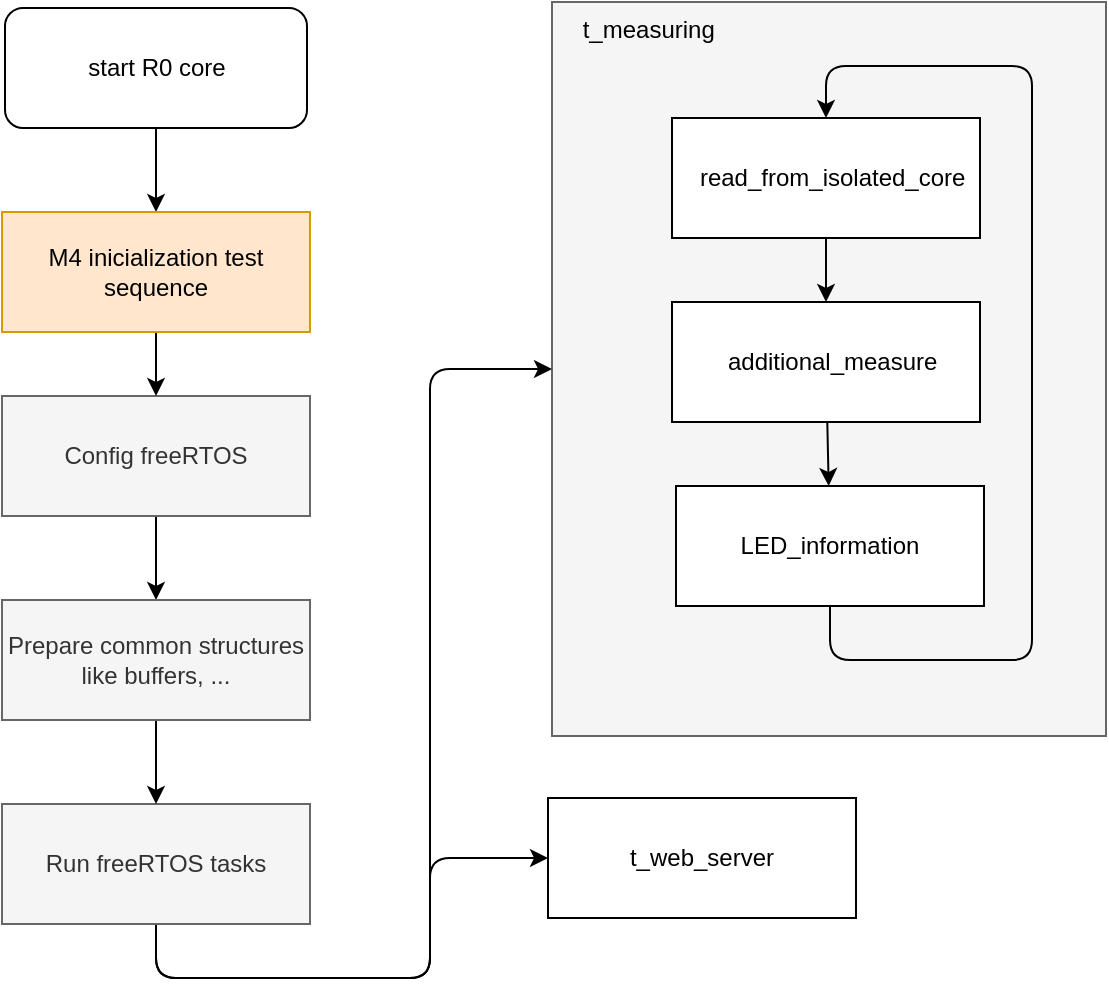 <mxfile scale="3" border="0">
    <diagram id="LzTGRrPrDBO6Tm46XuKC" name="Page-1">
        <mxGraphModel dx="4793" dy="2866" grid="0" gridSize="10" guides="1" tooltips="1" connect="1" arrows="1" fold="1" page="0" pageScale="1" pageWidth="1600" pageHeight="1200" math="0" shadow="0">
            <root>
                <mxCell id="0"/>
                <mxCell id="1" parent="0"/>
                <mxCell id="289" value="&lt;span style=&quot;color: rgb(0, 0, 0);&quot;&gt;&amp;nbsp;&amp;nbsp;&lt;/span&gt;&lt;span style=&quot;color: rgb(0, 0, 0);&quot;&gt;&amp;nbsp; t_measuring&lt;/span&gt;" style="rounded=0;whiteSpace=wrap;html=1;align=left;verticalAlign=top;fillColor=#f5f5f5;strokeColor=#666666;fontColor=#333333;" parent="1" vertex="1">
                    <mxGeometry x="-2827" y="-1201" width="277" height="367" as="geometry"/>
                </mxCell>
                <mxCell id="297" style="edgeStyle=orthogonalEdgeStyle;html=1;exitX=0.5;exitY=1;exitDx=0;exitDy=0;entryX=0.5;entryY=0;entryDx=0;entryDy=0;" parent="1" source="231" target="290" edge="1">
                    <mxGeometry relative="1" as="geometry">
                        <Array as="points">
                            <mxPoint x="-2688" y="-872"/>
                            <mxPoint x="-2587" y="-872"/>
                            <mxPoint x="-2587" y="-1169"/>
                            <mxPoint x="-2690" y="-1169"/>
                        </Array>
                    </mxGeometry>
                </mxCell>
                <mxCell id="231" value="LED_information" style="rounded=0;whiteSpace=wrap;html=1;" parent="1" vertex="1">
                    <mxGeometry x="-2765" y="-959" width="154" height="60" as="geometry"/>
                </mxCell>
                <mxCell id="254" style="edgeStyle=none;html=1;exitX=0.5;exitY=1;exitDx=0;exitDy=0;entryX=0.5;entryY=0;entryDx=0;entryDy=0;" parent="1" source="250" target="299" edge="1">
                    <mxGeometry relative="1" as="geometry"/>
                </mxCell>
                <mxCell id="250" value="start R0 core" style="rounded=1;whiteSpace=wrap;html=1;" parent="1" vertex="1">
                    <mxGeometry x="-3100.5" y="-1198" width="151" height="60" as="geometry"/>
                </mxCell>
                <mxCell id="255" style="edgeStyle=none;html=1;exitX=0.5;exitY=1;exitDx=0;exitDy=0;" parent="1" source="251" target="253" edge="1">
                    <mxGeometry relative="1" as="geometry"/>
                </mxCell>
                <mxCell id="251" value="Config freeRTOS" style="rounded=0;whiteSpace=wrap;html=1;fillColor=#f5f5f5;fontColor=#333333;strokeColor=#666666;" parent="1" vertex="1">
                    <mxGeometry x="-3102" y="-1004" width="154" height="60" as="geometry"/>
                </mxCell>
                <mxCell id="291" style="edgeStyle=orthogonalEdgeStyle;html=1;exitX=0.5;exitY=1;exitDx=0;exitDy=0;entryX=0;entryY=0.5;entryDx=0;entryDy=0;" parent="1" source="252" target="288" edge="1">
                    <mxGeometry relative="1" as="geometry">
                        <Array as="points">
                            <mxPoint x="-3025" y="-713"/>
                            <mxPoint x="-2888" y="-713"/>
                            <mxPoint x="-2888" y="-773"/>
                        </Array>
                    </mxGeometry>
                </mxCell>
                <mxCell id="292" style="edgeStyle=orthogonalEdgeStyle;html=1;exitX=0.5;exitY=1;exitDx=0;exitDy=0;entryX=0;entryY=0.5;entryDx=0;entryDy=0;" parent="1" source="252" target="289" edge="1">
                    <mxGeometry relative="1" as="geometry">
                        <Array as="points">
                            <mxPoint x="-3025" y="-713"/>
                            <mxPoint x="-2888" y="-713"/>
                            <mxPoint x="-2888" y="-1017"/>
                        </Array>
                    </mxGeometry>
                </mxCell>
                <mxCell id="252" value="Run freeRTOS tasks" style="rounded=0;whiteSpace=wrap;html=1;fillColor=#f5f5f5;fontColor=#333333;strokeColor=#666666;" parent="1" vertex="1">
                    <mxGeometry x="-3102" y="-800" width="154" height="60" as="geometry"/>
                </mxCell>
                <mxCell id="256" style="edgeStyle=none;html=1;exitX=0.5;exitY=1;exitDx=0;exitDy=0;" parent="1" source="253" target="252" edge="1">
                    <mxGeometry relative="1" as="geometry"/>
                </mxCell>
                <mxCell id="253" value="Prepare common structures&lt;div&gt;like buffers, ...&lt;/div&gt;" style="rounded=0;whiteSpace=wrap;html=1;fillColor=#f5f5f5;fontColor=#333333;strokeColor=#666666;" parent="1" vertex="1">
                    <mxGeometry x="-3102" y="-902" width="154" height="60" as="geometry"/>
                </mxCell>
                <mxCell id="288" value="t_web_server" style="rounded=0;whiteSpace=wrap;html=1;" parent="1" vertex="1">
                    <mxGeometry x="-2829" y="-803" width="154" height="60" as="geometry"/>
                </mxCell>
                <mxCell id="295" style="edgeStyle=none;html=1;" parent="1" source="290" target="294" edge="1">
                    <mxGeometry relative="1" as="geometry"/>
                </mxCell>
                <mxCell id="290" value="&lt;span style=&quot;color: rgb(0, 0, 0); text-align: left;&quot;&gt;&amp;nbsp; read_from_isolated_core&lt;/span&gt;" style="rounded=0;whiteSpace=wrap;html=1;" parent="1" vertex="1">
                    <mxGeometry x="-2767" y="-1143" width="154" height="60" as="geometry"/>
                </mxCell>
                <mxCell id="296" style="edgeStyle=none;html=1;" parent="1" source="294" target="231" edge="1">
                    <mxGeometry relative="1" as="geometry"/>
                </mxCell>
                <mxCell id="294" value="&lt;span style=&quot;color: rgb(0, 0, 0); text-align: left;&quot;&gt;&amp;nbsp; additional_measure&lt;/span&gt;" style="rounded=0;whiteSpace=wrap;html=1;" parent="1" vertex="1">
                    <mxGeometry x="-2767" y="-1051" width="154" height="60" as="geometry"/>
                </mxCell>
                <mxCell id="300" style="edgeStyle=none;html=1;exitX=0.5;exitY=1;exitDx=0;exitDy=0;" parent="1" source="299" target="251" edge="1">
                    <mxGeometry relative="1" as="geometry"/>
                </mxCell>
                <mxCell id="299" value="M4 inicialization test sequence" style="rounded=0;whiteSpace=wrap;html=1;fillColor=#ffe6cc;strokeColor=#d79b00;" parent="1" vertex="1">
                    <mxGeometry x="-3102" y="-1096" width="154" height="60" as="geometry"/>
                </mxCell>
            </root>
        </mxGraphModel>
    </diagram>
</mxfile>
